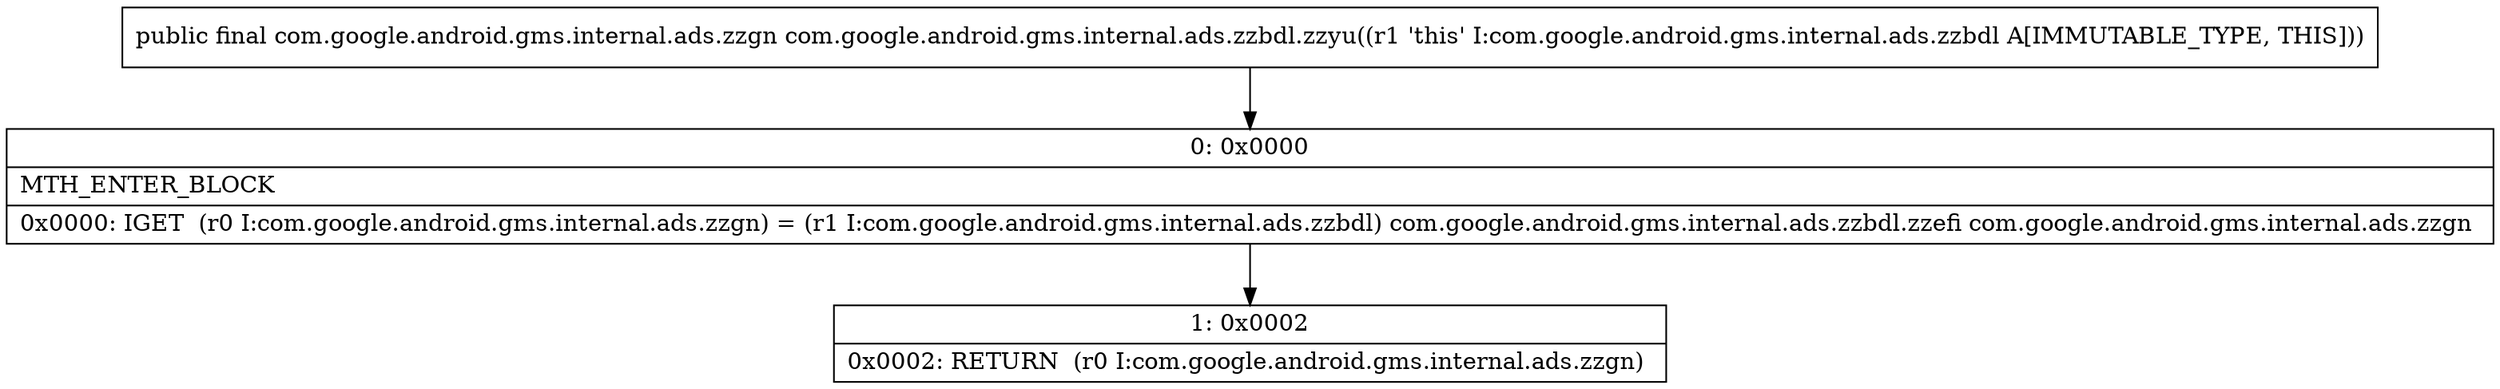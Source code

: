 digraph "CFG forcom.google.android.gms.internal.ads.zzbdl.zzyu()Lcom\/google\/android\/gms\/internal\/ads\/zzgn;" {
Node_0 [shape=record,label="{0\:\ 0x0000|MTH_ENTER_BLOCK\l|0x0000: IGET  (r0 I:com.google.android.gms.internal.ads.zzgn) = (r1 I:com.google.android.gms.internal.ads.zzbdl) com.google.android.gms.internal.ads.zzbdl.zzefi com.google.android.gms.internal.ads.zzgn \l}"];
Node_1 [shape=record,label="{1\:\ 0x0002|0x0002: RETURN  (r0 I:com.google.android.gms.internal.ads.zzgn) \l}"];
MethodNode[shape=record,label="{public final com.google.android.gms.internal.ads.zzgn com.google.android.gms.internal.ads.zzbdl.zzyu((r1 'this' I:com.google.android.gms.internal.ads.zzbdl A[IMMUTABLE_TYPE, THIS])) }"];
MethodNode -> Node_0;
Node_0 -> Node_1;
}

